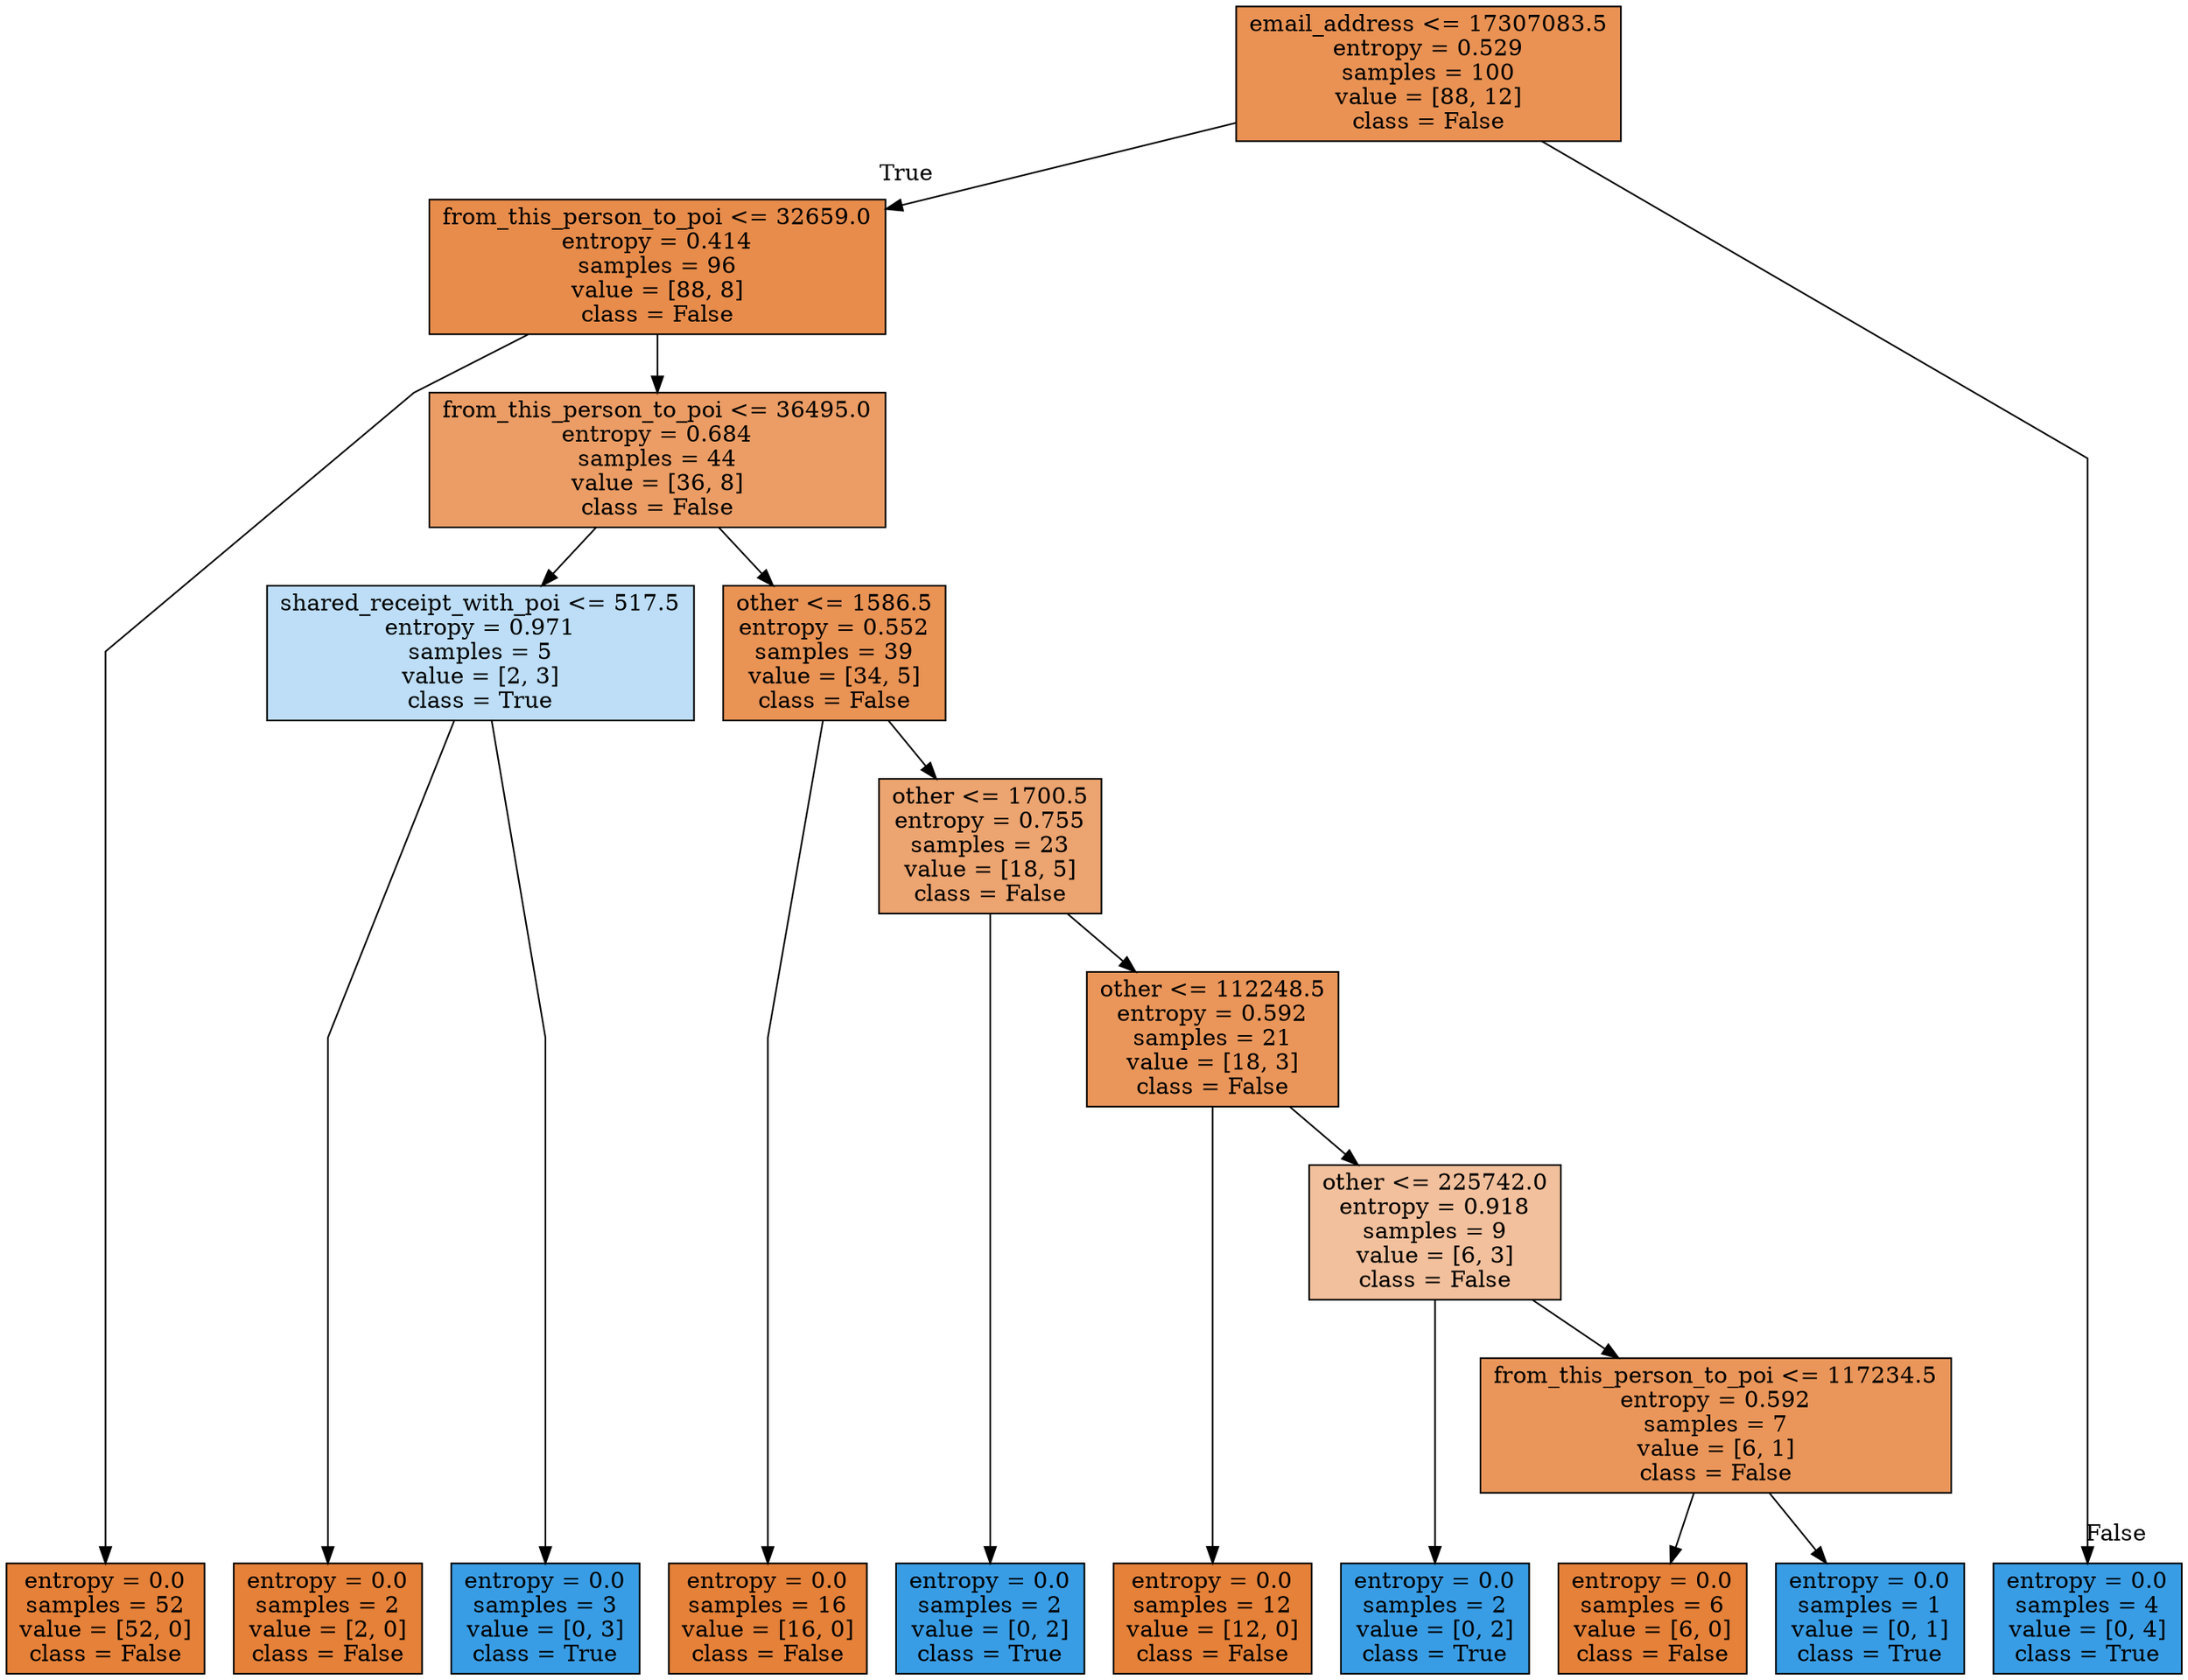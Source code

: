 digraph Tree {
node [shape=box, style="filled", color="black"] ;
graph [ranksep=equally, splines=polyline] ;
0 [label="email_address <= 17307083.5\nentropy = 0.529\nsamples = 100\nvalue = [88, 12]\nclass = False", fillcolor="#e58139dc"] ;
1 [label="from_this_person_to_poi <= 32659.0\nentropy = 0.414\nsamples = 96\nvalue = [88, 8]\nclass = False", fillcolor="#e58139e8"] ;
0 -> 1 [labeldistance=2.5, labelangle=45, headlabel="True"] ;
2 [label="entropy = 0.0\nsamples = 52\nvalue = [52, 0]\nclass = False", fillcolor="#e58139ff"] ;
1 -> 2 ;
3 [label="from_this_person_to_poi <= 36495.0\nentropy = 0.684\nsamples = 44\nvalue = [36, 8]\nclass = False", fillcolor="#e58139c6"] ;
1 -> 3 ;
4 [label="shared_receipt_with_poi <= 517.5\nentropy = 0.971\nsamples = 5\nvalue = [2, 3]\nclass = True", fillcolor="#399de555"] ;
3 -> 4 ;
5 [label="entropy = 0.0\nsamples = 2\nvalue = [2, 0]\nclass = False", fillcolor="#e58139ff"] ;
4 -> 5 ;
6 [label="entropy = 0.0\nsamples = 3\nvalue = [0, 3]\nclass = True", fillcolor="#399de5ff"] ;
4 -> 6 ;
7 [label="other <= 1586.5\nentropy = 0.552\nsamples = 39\nvalue = [34, 5]\nclass = False", fillcolor="#e58139da"] ;
3 -> 7 ;
8 [label="entropy = 0.0\nsamples = 16\nvalue = [16, 0]\nclass = False", fillcolor="#e58139ff"] ;
7 -> 8 ;
9 [label="other <= 1700.5\nentropy = 0.755\nsamples = 23\nvalue = [18, 5]\nclass = False", fillcolor="#e58139b8"] ;
7 -> 9 ;
10 [label="entropy = 0.0\nsamples = 2\nvalue = [0, 2]\nclass = True", fillcolor="#399de5ff"] ;
9 -> 10 ;
11 [label="other <= 112248.5\nentropy = 0.592\nsamples = 21\nvalue = [18, 3]\nclass = False", fillcolor="#e58139d4"] ;
9 -> 11 ;
12 [label="entropy = 0.0\nsamples = 12\nvalue = [12, 0]\nclass = False", fillcolor="#e58139ff"] ;
11 -> 12 ;
13 [label="other <= 225742.0\nentropy = 0.918\nsamples = 9\nvalue = [6, 3]\nclass = False", fillcolor="#e581397f"] ;
11 -> 13 ;
14 [label="entropy = 0.0\nsamples = 2\nvalue = [0, 2]\nclass = True", fillcolor="#399de5ff"] ;
13 -> 14 ;
15 [label="from_this_person_to_poi <= 117234.5\nentropy = 0.592\nsamples = 7\nvalue = [6, 1]\nclass = False", fillcolor="#e58139d4"] ;
13 -> 15 ;
16 [label="entropy = 0.0\nsamples = 6\nvalue = [6, 0]\nclass = False", fillcolor="#e58139ff"] ;
15 -> 16 ;
17 [label="entropy = 0.0\nsamples = 1\nvalue = [0, 1]\nclass = True", fillcolor="#399de5ff"] ;
15 -> 17 ;
18 [label="entropy = 0.0\nsamples = 4\nvalue = [0, 4]\nclass = True", fillcolor="#399de5ff"] ;
0 -> 18 [labeldistance=2.5, labelangle=-45, headlabel="False"] ;
{rank=same ; 0} ;
{rank=same ; 1} ;
{rank=same ; 3} ;
{rank=same ; 4; 7} ;
{rank=same ; 9} ;
{rank=same ; 11} ;
{rank=same ; 13} ;
{rank=same ; 15} ;
{rank=same ; 2; 5; 6; 8; 10; 12; 14; 16; 17; 18} ;
}